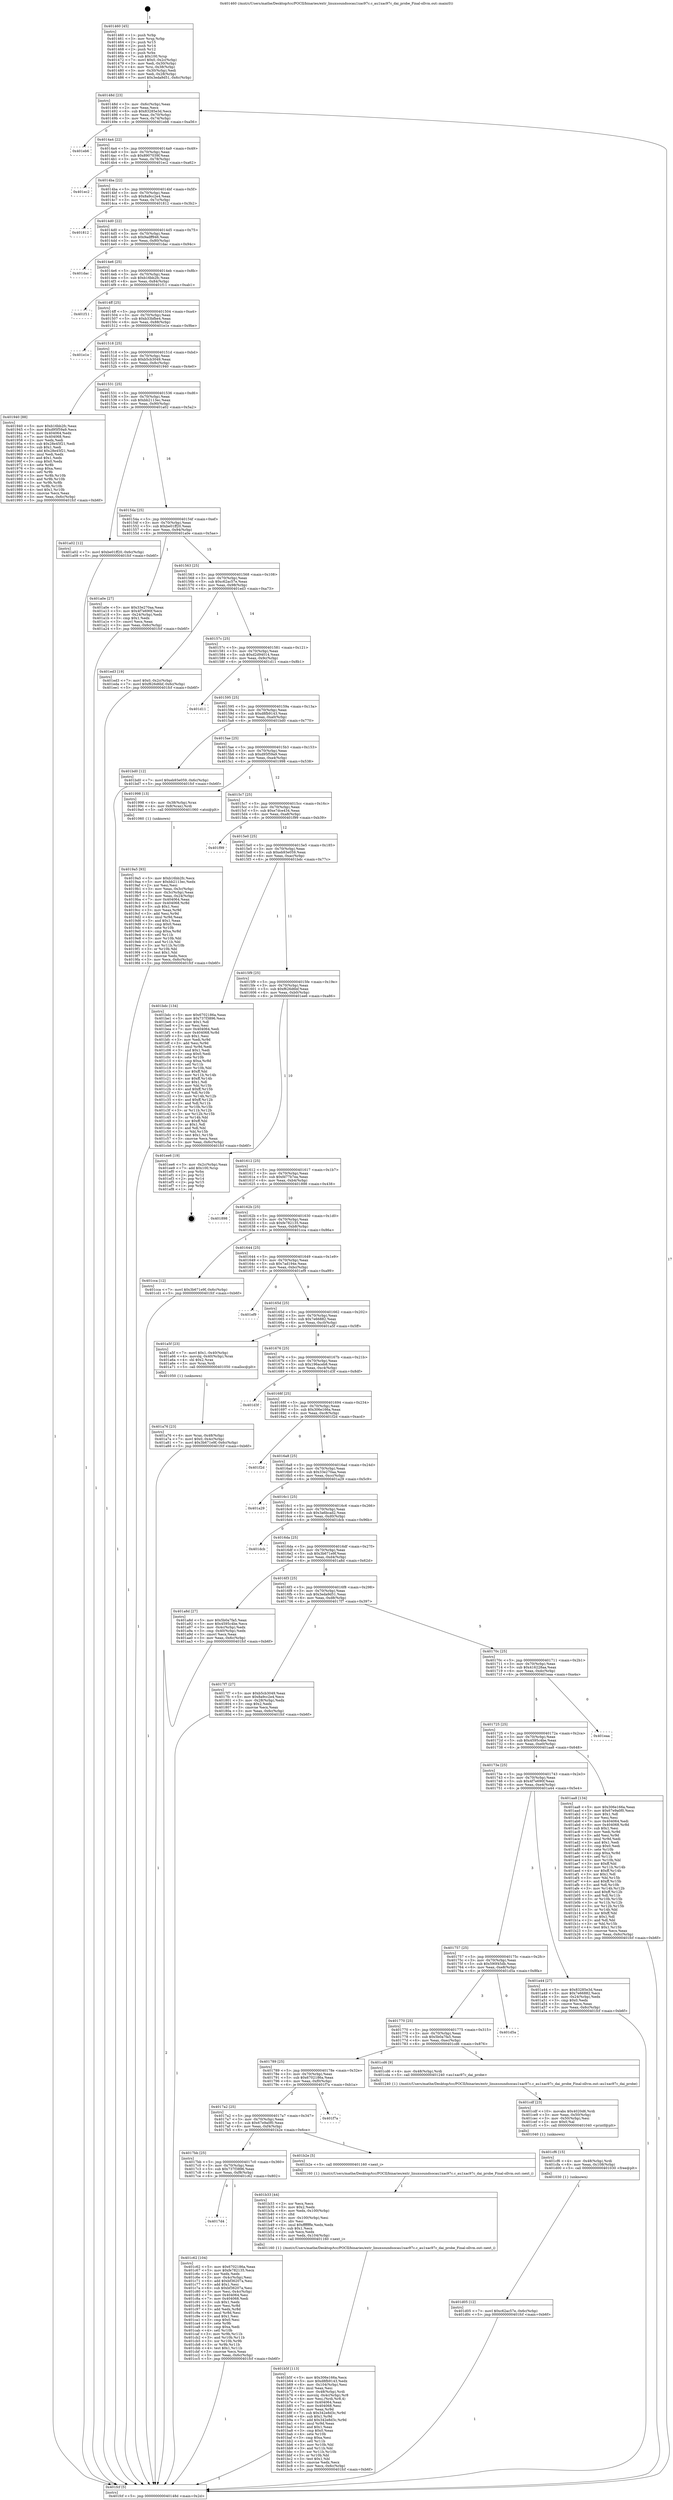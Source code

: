 digraph "0x401460" {
  label = "0x401460 (/mnt/c/Users/mathe/Desktop/tcc/POCII/binaries/extr_linuxsoundsocau1xac97c.c_au1xac97c_dai_probe_Final-ollvm.out::main(0))"
  labelloc = "t"
  node[shape=record]

  Entry [label="",width=0.3,height=0.3,shape=circle,fillcolor=black,style=filled]
  "0x40148d" [label="{
     0x40148d [23]\l
     | [instrs]\l
     &nbsp;&nbsp;0x40148d \<+3\>: mov -0x6c(%rbp),%eax\l
     &nbsp;&nbsp;0x401490 \<+2\>: mov %eax,%ecx\l
     &nbsp;&nbsp;0x401492 \<+6\>: sub $0x83285e3d,%ecx\l
     &nbsp;&nbsp;0x401498 \<+3\>: mov %eax,-0x70(%rbp)\l
     &nbsp;&nbsp;0x40149b \<+3\>: mov %ecx,-0x74(%rbp)\l
     &nbsp;&nbsp;0x40149e \<+6\>: je 0000000000401eb6 \<main+0xa56\>\l
  }"]
  "0x401eb6" [label="{
     0x401eb6\l
  }", style=dashed]
  "0x4014a4" [label="{
     0x4014a4 [22]\l
     | [instrs]\l
     &nbsp;&nbsp;0x4014a4 \<+5\>: jmp 00000000004014a9 \<main+0x49\>\l
     &nbsp;&nbsp;0x4014a9 \<+3\>: mov -0x70(%rbp),%eax\l
     &nbsp;&nbsp;0x4014ac \<+5\>: sub $0x8907039f,%eax\l
     &nbsp;&nbsp;0x4014b1 \<+3\>: mov %eax,-0x78(%rbp)\l
     &nbsp;&nbsp;0x4014b4 \<+6\>: je 0000000000401ec2 \<main+0xa62\>\l
  }"]
  Exit [label="",width=0.3,height=0.3,shape=circle,fillcolor=black,style=filled,peripheries=2]
  "0x401ec2" [label="{
     0x401ec2\l
  }", style=dashed]
  "0x4014ba" [label="{
     0x4014ba [22]\l
     | [instrs]\l
     &nbsp;&nbsp;0x4014ba \<+5\>: jmp 00000000004014bf \<main+0x5f\>\l
     &nbsp;&nbsp;0x4014bf \<+3\>: mov -0x70(%rbp),%eax\l
     &nbsp;&nbsp;0x4014c2 \<+5\>: sub $0x8a9cc2e4,%eax\l
     &nbsp;&nbsp;0x4014c7 \<+3\>: mov %eax,-0x7c(%rbp)\l
     &nbsp;&nbsp;0x4014ca \<+6\>: je 0000000000401812 \<main+0x3b2\>\l
  }"]
  "0x401d05" [label="{
     0x401d05 [12]\l
     | [instrs]\l
     &nbsp;&nbsp;0x401d05 \<+7\>: movl $0xc62ac57e,-0x6c(%rbp)\l
     &nbsp;&nbsp;0x401d0c \<+5\>: jmp 0000000000401fcf \<main+0xb6f\>\l
  }"]
  "0x401812" [label="{
     0x401812\l
  }", style=dashed]
  "0x4014d0" [label="{
     0x4014d0 [22]\l
     | [instrs]\l
     &nbsp;&nbsp;0x4014d0 \<+5\>: jmp 00000000004014d5 \<main+0x75\>\l
     &nbsp;&nbsp;0x4014d5 \<+3\>: mov -0x70(%rbp),%eax\l
     &nbsp;&nbsp;0x4014d8 \<+5\>: sub $0x9adff946,%eax\l
     &nbsp;&nbsp;0x4014dd \<+3\>: mov %eax,-0x80(%rbp)\l
     &nbsp;&nbsp;0x4014e0 \<+6\>: je 0000000000401dac \<main+0x94c\>\l
  }"]
  "0x401cf6" [label="{
     0x401cf6 [15]\l
     | [instrs]\l
     &nbsp;&nbsp;0x401cf6 \<+4\>: mov -0x48(%rbp),%rdi\l
     &nbsp;&nbsp;0x401cfa \<+6\>: mov %eax,-0x108(%rbp)\l
     &nbsp;&nbsp;0x401d00 \<+5\>: call 0000000000401030 \<free@plt\>\l
     | [calls]\l
     &nbsp;&nbsp;0x401030 \{1\} (unknown)\l
  }"]
  "0x401dac" [label="{
     0x401dac\l
  }", style=dashed]
  "0x4014e6" [label="{
     0x4014e6 [25]\l
     | [instrs]\l
     &nbsp;&nbsp;0x4014e6 \<+5\>: jmp 00000000004014eb \<main+0x8b\>\l
     &nbsp;&nbsp;0x4014eb \<+3\>: mov -0x70(%rbp),%eax\l
     &nbsp;&nbsp;0x4014ee \<+5\>: sub $0xb16bb2fc,%eax\l
     &nbsp;&nbsp;0x4014f3 \<+6\>: mov %eax,-0x84(%rbp)\l
     &nbsp;&nbsp;0x4014f9 \<+6\>: je 0000000000401f11 \<main+0xab1\>\l
  }"]
  "0x401cdf" [label="{
     0x401cdf [23]\l
     | [instrs]\l
     &nbsp;&nbsp;0x401cdf \<+10\>: movabs $0x4020d6,%rdi\l
     &nbsp;&nbsp;0x401ce9 \<+3\>: mov %eax,-0x50(%rbp)\l
     &nbsp;&nbsp;0x401cec \<+3\>: mov -0x50(%rbp),%esi\l
     &nbsp;&nbsp;0x401cef \<+2\>: mov $0x0,%al\l
     &nbsp;&nbsp;0x401cf1 \<+5\>: call 0000000000401040 \<printf@plt\>\l
     | [calls]\l
     &nbsp;&nbsp;0x401040 \{1\} (unknown)\l
  }"]
  "0x401f11" [label="{
     0x401f11\l
  }", style=dashed]
  "0x4014ff" [label="{
     0x4014ff [25]\l
     | [instrs]\l
     &nbsp;&nbsp;0x4014ff \<+5\>: jmp 0000000000401504 \<main+0xa4\>\l
     &nbsp;&nbsp;0x401504 \<+3\>: mov -0x70(%rbp),%eax\l
     &nbsp;&nbsp;0x401507 \<+5\>: sub $0xb33bfbe4,%eax\l
     &nbsp;&nbsp;0x40150c \<+6\>: mov %eax,-0x88(%rbp)\l
     &nbsp;&nbsp;0x401512 \<+6\>: je 0000000000401e1e \<main+0x9be\>\l
  }"]
  "0x4017d4" [label="{
     0x4017d4\l
  }", style=dashed]
  "0x401e1e" [label="{
     0x401e1e\l
  }", style=dashed]
  "0x401518" [label="{
     0x401518 [25]\l
     | [instrs]\l
     &nbsp;&nbsp;0x401518 \<+5\>: jmp 000000000040151d \<main+0xbd\>\l
     &nbsp;&nbsp;0x40151d \<+3\>: mov -0x70(%rbp),%eax\l
     &nbsp;&nbsp;0x401520 \<+5\>: sub $0xb5cb3049,%eax\l
     &nbsp;&nbsp;0x401525 \<+6\>: mov %eax,-0x8c(%rbp)\l
     &nbsp;&nbsp;0x40152b \<+6\>: je 0000000000401940 \<main+0x4e0\>\l
  }"]
  "0x401c62" [label="{
     0x401c62 [104]\l
     | [instrs]\l
     &nbsp;&nbsp;0x401c62 \<+5\>: mov $0x6702186a,%eax\l
     &nbsp;&nbsp;0x401c67 \<+5\>: mov $0xfe782135,%ecx\l
     &nbsp;&nbsp;0x401c6c \<+2\>: xor %edx,%edx\l
     &nbsp;&nbsp;0x401c6e \<+3\>: mov -0x4c(%rbp),%esi\l
     &nbsp;&nbsp;0x401c71 \<+6\>: add $0xbf36207a,%esi\l
     &nbsp;&nbsp;0x401c77 \<+3\>: add $0x1,%esi\l
     &nbsp;&nbsp;0x401c7a \<+6\>: sub $0xbf36207a,%esi\l
     &nbsp;&nbsp;0x401c80 \<+3\>: mov %esi,-0x4c(%rbp)\l
     &nbsp;&nbsp;0x401c83 \<+7\>: mov 0x404064,%esi\l
     &nbsp;&nbsp;0x401c8a \<+7\>: mov 0x404068,%edi\l
     &nbsp;&nbsp;0x401c91 \<+3\>: sub $0x1,%edx\l
     &nbsp;&nbsp;0x401c94 \<+3\>: mov %esi,%r8d\l
     &nbsp;&nbsp;0x401c97 \<+3\>: add %edx,%r8d\l
     &nbsp;&nbsp;0x401c9a \<+4\>: imul %r8d,%esi\l
     &nbsp;&nbsp;0x401c9e \<+3\>: and $0x1,%esi\l
     &nbsp;&nbsp;0x401ca1 \<+3\>: cmp $0x0,%esi\l
     &nbsp;&nbsp;0x401ca4 \<+4\>: sete %r9b\l
     &nbsp;&nbsp;0x401ca8 \<+3\>: cmp $0xa,%edi\l
     &nbsp;&nbsp;0x401cab \<+4\>: setl %r10b\l
     &nbsp;&nbsp;0x401caf \<+3\>: mov %r9b,%r11b\l
     &nbsp;&nbsp;0x401cb2 \<+3\>: and %r10b,%r11b\l
     &nbsp;&nbsp;0x401cb5 \<+3\>: xor %r10b,%r9b\l
     &nbsp;&nbsp;0x401cb8 \<+3\>: or %r9b,%r11b\l
     &nbsp;&nbsp;0x401cbb \<+4\>: test $0x1,%r11b\l
     &nbsp;&nbsp;0x401cbf \<+3\>: cmovne %ecx,%eax\l
     &nbsp;&nbsp;0x401cc2 \<+3\>: mov %eax,-0x6c(%rbp)\l
     &nbsp;&nbsp;0x401cc5 \<+5\>: jmp 0000000000401fcf \<main+0xb6f\>\l
  }"]
  "0x401940" [label="{
     0x401940 [88]\l
     | [instrs]\l
     &nbsp;&nbsp;0x401940 \<+5\>: mov $0xb16bb2fc,%eax\l
     &nbsp;&nbsp;0x401945 \<+5\>: mov $0xd95f59a9,%ecx\l
     &nbsp;&nbsp;0x40194a \<+7\>: mov 0x404064,%edx\l
     &nbsp;&nbsp;0x401951 \<+7\>: mov 0x404068,%esi\l
     &nbsp;&nbsp;0x401958 \<+2\>: mov %edx,%edi\l
     &nbsp;&nbsp;0x40195a \<+6\>: sub $0x28e45f21,%edi\l
     &nbsp;&nbsp;0x401960 \<+3\>: sub $0x1,%edi\l
     &nbsp;&nbsp;0x401963 \<+6\>: add $0x28e45f21,%edi\l
     &nbsp;&nbsp;0x401969 \<+3\>: imul %edi,%edx\l
     &nbsp;&nbsp;0x40196c \<+3\>: and $0x1,%edx\l
     &nbsp;&nbsp;0x40196f \<+3\>: cmp $0x0,%edx\l
     &nbsp;&nbsp;0x401972 \<+4\>: sete %r8b\l
     &nbsp;&nbsp;0x401976 \<+3\>: cmp $0xa,%esi\l
     &nbsp;&nbsp;0x401979 \<+4\>: setl %r9b\l
     &nbsp;&nbsp;0x40197d \<+3\>: mov %r8b,%r10b\l
     &nbsp;&nbsp;0x401980 \<+3\>: and %r9b,%r10b\l
     &nbsp;&nbsp;0x401983 \<+3\>: xor %r9b,%r8b\l
     &nbsp;&nbsp;0x401986 \<+3\>: or %r8b,%r10b\l
     &nbsp;&nbsp;0x401989 \<+4\>: test $0x1,%r10b\l
     &nbsp;&nbsp;0x40198d \<+3\>: cmovne %ecx,%eax\l
     &nbsp;&nbsp;0x401990 \<+3\>: mov %eax,-0x6c(%rbp)\l
     &nbsp;&nbsp;0x401993 \<+5\>: jmp 0000000000401fcf \<main+0xb6f\>\l
  }"]
  "0x401531" [label="{
     0x401531 [25]\l
     | [instrs]\l
     &nbsp;&nbsp;0x401531 \<+5\>: jmp 0000000000401536 \<main+0xd6\>\l
     &nbsp;&nbsp;0x401536 \<+3\>: mov -0x70(%rbp),%eax\l
     &nbsp;&nbsp;0x401539 \<+5\>: sub $0xbb2113ec,%eax\l
     &nbsp;&nbsp;0x40153e \<+6\>: mov %eax,-0x90(%rbp)\l
     &nbsp;&nbsp;0x401544 \<+6\>: je 0000000000401a02 \<main+0x5a2\>\l
  }"]
  "0x401b5f" [label="{
     0x401b5f [113]\l
     | [instrs]\l
     &nbsp;&nbsp;0x401b5f \<+5\>: mov $0x306e166a,%ecx\l
     &nbsp;&nbsp;0x401b64 \<+5\>: mov $0xd8fb9143,%edx\l
     &nbsp;&nbsp;0x401b69 \<+6\>: mov -0x104(%rbp),%esi\l
     &nbsp;&nbsp;0x401b6f \<+3\>: imul %eax,%esi\l
     &nbsp;&nbsp;0x401b72 \<+4\>: mov -0x48(%rbp),%rdi\l
     &nbsp;&nbsp;0x401b76 \<+4\>: movslq -0x4c(%rbp),%r8\l
     &nbsp;&nbsp;0x401b7a \<+4\>: mov %esi,(%rdi,%r8,4)\l
     &nbsp;&nbsp;0x401b7e \<+7\>: mov 0x404064,%eax\l
     &nbsp;&nbsp;0x401b85 \<+7\>: mov 0x404068,%esi\l
     &nbsp;&nbsp;0x401b8c \<+3\>: mov %eax,%r9d\l
     &nbsp;&nbsp;0x401b8f \<+7\>: sub $0x342e8d3c,%r9d\l
     &nbsp;&nbsp;0x401b96 \<+4\>: sub $0x1,%r9d\l
     &nbsp;&nbsp;0x401b9a \<+7\>: add $0x342e8d3c,%r9d\l
     &nbsp;&nbsp;0x401ba1 \<+4\>: imul %r9d,%eax\l
     &nbsp;&nbsp;0x401ba5 \<+3\>: and $0x1,%eax\l
     &nbsp;&nbsp;0x401ba8 \<+3\>: cmp $0x0,%eax\l
     &nbsp;&nbsp;0x401bab \<+4\>: sete %r10b\l
     &nbsp;&nbsp;0x401baf \<+3\>: cmp $0xa,%esi\l
     &nbsp;&nbsp;0x401bb2 \<+4\>: setl %r11b\l
     &nbsp;&nbsp;0x401bb6 \<+3\>: mov %r10b,%bl\l
     &nbsp;&nbsp;0x401bb9 \<+3\>: and %r11b,%bl\l
     &nbsp;&nbsp;0x401bbc \<+3\>: xor %r11b,%r10b\l
     &nbsp;&nbsp;0x401bbf \<+3\>: or %r10b,%bl\l
     &nbsp;&nbsp;0x401bc2 \<+3\>: test $0x1,%bl\l
     &nbsp;&nbsp;0x401bc5 \<+3\>: cmovne %edx,%ecx\l
     &nbsp;&nbsp;0x401bc8 \<+3\>: mov %ecx,-0x6c(%rbp)\l
     &nbsp;&nbsp;0x401bcb \<+5\>: jmp 0000000000401fcf \<main+0xb6f\>\l
  }"]
  "0x401a02" [label="{
     0x401a02 [12]\l
     | [instrs]\l
     &nbsp;&nbsp;0x401a02 \<+7\>: movl $0xbe01ff20,-0x6c(%rbp)\l
     &nbsp;&nbsp;0x401a09 \<+5\>: jmp 0000000000401fcf \<main+0xb6f\>\l
  }"]
  "0x40154a" [label="{
     0x40154a [25]\l
     | [instrs]\l
     &nbsp;&nbsp;0x40154a \<+5\>: jmp 000000000040154f \<main+0xef\>\l
     &nbsp;&nbsp;0x40154f \<+3\>: mov -0x70(%rbp),%eax\l
     &nbsp;&nbsp;0x401552 \<+5\>: sub $0xbe01ff20,%eax\l
     &nbsp;&nbsp;0x401557 \<+6\>: mov %eax,-0x94(%rbp)\l
     &nbsp;&nbsp;0x40155d \<+6\>: je 0000000000401a0e \<main+0x5ae\>\l
  }"]
  "0x401b33" [label="{
     0x401b33 [44]\l
     | [instrs]\l
     &nbsp;&nbsp;0x401b33 \<+2\>: xor %ecx,%ecx\l
     &nbsp;&nbsp;0x401b35 \<+5\>: mov $0x2,%edx\l
     &nbsp;&nbsp;0x401b3a \<+6\>: mov %edx,-0x100(%rbp)\l
     &nbsp;&nbsp;0x401b40 \<+1\>: cltd\l
     &nbsp;&nbsp;0x401b41 \<+6\>: mov -0x100(%rbp),%esi\l
     &nbsp;&nbsp;0x401b47 \<+2\>: idiv %esi\l
     &nbsp;&nbsp;0x401b49 \<+6\>: imul $0xfffffffe,%edx,%edx\l
     &nbsp;&nbsp;0x401b4f \<+3\>: sub $0x1,%ecx\l
     &nbsp;&nbsp;0x401b52 \<+2\>: sub %ecx,%edx\l
     &nbsp;&nbsp;0x401b54 \<+6\>: mov %edx,-0x104(%rbp)\l
     &nbsp;&nbsp;0x401b5a \<+5\>: call 0000000000401160 \<next_i\>\l
     | [calls]\l
     &nbsp;&nbsp;0x401160 \{1\} (/mnt/c/Users/mathe/Desktop/tcc/POCII/binaries/extr_linuxsoundsocau1xac97c.c_au1xac97c_dai_probe_Final-ollvm.out::next_i)\l
  }"]
  "0x401a0e" [label="{
     0x401a0e [27]\l
     | [instrs]\l
     &nbsp;&nbsp;0x401a0e \<+5\>: mov $0x33e270aa,%eax\l
     &nbsp;&nbsp;0x401a13 \<+5\>: mov $0x4f7e690f,%ecx\l
     &nbsp;&nbsp;0x401a18 \<+3\>: mov -0x24(%rbp),%edx\l
     &nbsp;&nbsp;0x401a1b \<+3\>: cmp $0x1,%edx\l
     &nbsp;&nbsp;0x401a1e \<+3\>: cmovl %ecx,%eax\l
     &nbsp;&nbsp;0x401a21 \<+3\>: mov %eax,-0x6c(%rbp)\l
     &nbsp;&nbsp;0x401a24 \<+5\>: jmp 0000000000401fcf \<main+0xb6f\>\l
  }"]
  "0x401563" [label="{
     0x401563 [25]\l
     | [instrs]\l
     &nbsp;&nbsp;0x401563 \<+5\>: jmp 0000000000401568 \<main+0x108\>\l
     &nbsp;&nbsp;0x401568 \<+3\>: mov -0x70(%rbp),%eax\l
     &nbsp;&nbsp;0x40156b \<+5\>: sub $0xc62ac57e,%eax\l
     &nbsp;&nbsp;0x401570 \<+6\>: mov %eax,-0x98(%rbp)\l
     &nbsp;&nbsp;0x401576 \<+6\>: je 0000000000401ed3 \<main+0xa73\>\l
  }"]
  "0x4017bb" [label="{
     0x4017bb [25]\l
     | [instrs]\l
     &nbsp;&nbsp;0x4017bb \<+5\>: jmp 00000000004017c0 \<main+0x360\>\l
     &nbsp;&nbsp;0x4017c0 \<+3\>: mov -0x70(%rbp),%eax\l
     &nbsp;&nbsp;0x4017c3 \<+5\>: sub $0x737f3896,%eax\l
     &nbsp;&nbsp;0x4017c8 \<+6\>: mov %eax,-0xf8(%rbp)\l
     &nbsp;&nbsp;0x4017ce \<+6\>: je 0000000000401c62 \<main+0x802\>\l
  }"]
  "0x401ed3" [label="{
     0x401ed3 [19]\l
     | [instrs]\l
     &nbsp;&nbsp;0x401ed3 \<+7\>: movl $0x0,-0x2c(%rbp)\l
     &nbsp;&nbsp;0x401eda \<+7\>: movl $0xf626d6bf,-0x6c(%rbp)\l
     &nbsp;&nbsp;0x401ee1 \<+5\>: jmp 0000000000401fcf \<main+0xb6f\>\l
  }"]
  "0x40157c" [label="{
     0x40157c [25]\l
     | [instrs]\l
     &nbsp;&nbsp;0x40157c \<+5\>: jmp 0000000000401581 \<main+0x121\>\l
     &nbsp;&nbsp;0x401581 \<+3\>: mov -0x70(%rbp),%eax\l
     &nbsp;&nbsp;0x401584 \<+5\>: sub $0xd2d94014,%eax\l
     &nbsp;&nbsp;0x401589 \<+6\>: mov %eax,-0x9c(%rbp)\l
     &nbsp;&nbsp;0x40158f \<+6\>: je 0000000000401d11 \<main+0x8b1\>\l
  }"]
  "0x401b2e" [label="{
     0x401b2e [5]\l
     | [instrs]\l
     &nbsp;&nbsp;0x401b2e \<+5\>: call 0000000000401160 \<next_i\>\l
     | [calls]\l
     &nbsp;&nbsp;0x401160 \{1\} (/mnt/c/Users/mathe/Desktop/tcc/POCII/binaries/extr_linuxsoundsocau1xac97c.c_au1xac97c_dai_probe_Final-ollvm.out::next_i)\l
  }"]
  "0x401d11" [label="{
     0x401d11\l
  }", style=dashed]
  "0x401595" [label="{
     0x401595 [25]\l
     | [instrs]\l
     &nbsp;&nbsp;0x401595 \<+5\>: jmp 000000000040159a \<main+0x13a\>\l
     &nbsp;&nbsp;0x40159a \<+3\>: mov -0x70(%rbp),%eax\l
     &nbsp;&nbsp;0x40159d \<+5\>: sub $0xd8fb9143,%eax\l
     &nbsp;&nbsp;0x4015a2 \<+6\>: mov %eax,-0xa0(%rbp)\l
     &nbsp;&nbsp;0x4015a8 \<+6\>: je 0000000000401bd0 \<main+0x770\>\l
  }"]
  "0x4017a2" [label="{
     0x4017a2 [25]\l
     | [instrs]\l
     &nbsp;&nbsp;0x4017a2 \<+5\>: jmp 00000000004017a7 \<main+0x347\>\l
     &nbsp;&nbsp;0x4017a7 \<+3\>: mov -0x70(%rbp),%eax\l
     &nbsp;&nbsp;0x4017aa \<+5\>: sub $0x67e9a0f0,%eax\l
     &nbsp;&nbsp;0x4017af \<+6\>: mov %eax,-0xf4(%rbp)\l
     &nbsp;&nbsp;0x4017b5 \<+6\>: je 0000000000401b2e \<main+0x6ce\>\l
  }"]
  "0x401bd0" [label="{
     0x401bd0 [12]\l
     | [instrs]\l
     &nbsp;&nbsp;0x401bd0 \<+7\>: movl $0xeb93e059,-0x6c(%rbp)\l
     &nbsp;&nbsp;0x401bd7 \<+5\>: jmp 0000000000401fcf \<main+0xb6f\>\l
  }"]
  "0x4015ae" [label="{
     0x4015ae [25]\l
     | [instrs]\l
     &nbsp;&nbsp;0x4015ae \<+5\>: jmp 00000000004015b3 \<main+0x153\>\l
     &nbsp;&nbsp;0x4015b3 \<+3\>: mov -0x70(%rbp),%eax\l
     &nbsp;&nbsp;0x4015b6 \<+5\>: sub $0xd95f59a9,%eax\l
     &nbsp;&nbsp;0x4015bb \<+6\>: mov %eax,-0xa4(%rbp)\l
     &nbsp;&nbsp;0x4015c1 \<+6\>: je 0000000000401998 \<main+0x538\>\l
  }"]
  "0x401f7a" [label="{
     0x401f7a\l
  }", style=dashed]
  "0x401998" [label="{
     0x401998 [13]\l
     | [instrs]\l
     &nbsp;&nbsp;0x401998 \<+4\>: mov -0x38(%rbp),%rax\l
     &nbsp;&nbsp;0x40199c \<+4\>: mov 0x8(%rax),%rdi\l
     &nbsp;&nbsp;0x4019a0 \<+5\>: call 0000000000401060 \<atoi@plt\>\l
     | [calls]\l
     &nbsp;&nbsp;0x401060 \{1\} (unknown)\l
  }"]
  "0x4015c7" [label="{
     0x4015c7 [25]\l
     | [instrs]\l
     &nbsp;&nbsp;0x4015c7 \<+5\>: jmp 00000000004015cc \<main+0x16c\>\l
     &nbsp;&nbsp;0x4015cc \<+3\>: mov -0x70(%rbp),%eax\l
     &nbsp;&nbsp;0x4015cf \<+5\>: sub $0xe7dce434,%eax\l
     &nbsp;&nbsp;0x4015d4 \<+6\>: mov %eax,-0xa8(%rbp)\l
     &nbsp;&nbsp;0x4015da \<+6\>: je 0000000000401f99 \<main+0xb39\>\l
  }"]
  "0x401789" [label="{
     0x401789 [25]\l
     | [instrs]\l
     &nbsp;&nbsp;0x401789 \<+5\>: jmp 000000000040178e \<main+0x32e\>\l
     &nbsp;&nbsp;0x40178e \<+3\>: mov -0x70(%rbp),%eax\l
     &nbsp;&nbsp;0x401791 \<+5\>: sub $0x6702186a,%eax\l
     &nbsp;&nbsp;0x401796 \<+6\>: mov %eax,-0xf0(%rbp)\l
     &nbsp;&nbsp;0x40179c \<+6\>: je 0000000000401f7a \<main+0xb1a\>\l
  }"]
  "0x401f99" [label="{
     0x401f99\l
  }", style=dashed]
  "0x4015e0" [label="{
     0x4015e0 [25]\l
     | [instrs]\l
     &nbsp;&nbsp;0x4015e0 \<+5\>: jmp 00000000004015e5 \<main+0x185\>\l
     &nbsp;&nbsp;0x4015e5 \<+3\>: mov -0x70(%rbp),%eax\l
     &nbsp;&nbsp;0x4015e8 \<+5\>: sub $0xeb93e059,%eax\l
     &nbsp;&nbsp;0x4015ed \<+6\>: mov %eax,-0xac(%rbp)\l
     &nbsp;&nbsp;0x4015f3 \<+6\>: je 0000000000401bdc \<main+0x77c\>\l
  }"]
  "0x401cd6" [label="{
     0x401cd6 [9]\l
     | [instrs]\l
     &nbsp;&nbsp;0x401cd6 \<+4\>: mov -0x48(%rbp),%rdi\l
     &nbsp;&nbsp;0x401cda \<+5\>: call 0000000000401240 \<au1xac97c_dai_probe\>\l
     | [calls]\l
     &nbsp;&nbsp;0x401240 \{1\} (/mnt/c/Users/mathe/Desktop/tcc/POCII/binaries/extr_linuxsoundsocau1xac97c.c_au1xac97c_dai_probe_Final-ollvm.out::au1xac97c_dai_probe)\l
  }"]
  "0x401bdc" [label="{
     0x401bdc [134]\l
     | [instrs]\l
     &nbsp;&nbsp;0x401bdc \<+5\>: mov $0x6702186a,%eax\l
     &nbsp;&nbsp;0x401be1 \<+5\>: mov $0x737f3896,%ecx\l
     &nbsp;&nbsp;0x401be6 \<+2\>: mov $0x1,%dl\l
     &nbsp;&nbsp;0x401be8 \<+2\>: xor %esi,%esi\l
     &nbsp;&nbsp;0x401bea \<+7\>: mov 0x404064,%edi\l
     &nbsp;&nbsp;0x401bf1 \<+8\>: mov 0x404068,%r8d\l
     &nbsp;&nbsp;0x401bf9 \<+3\>: sub $0x1,%esi\l
     &nbsp;&nbsp;0x401bfc \<+3\>: mov %edi,%r9d\l
     &nbsp;&nbsp;0x401bff \<+3\>: add %esi,%r9d\l
     &nbsp;&nbsp;0x401c02 \<+4\>: imul %r9d,%edi\l
     &nbsp;&nbsp;0x401c06 \<+3\>: and $0x1,%edi\l
     &nbsp;&nbsp;0x401c09 \<+3\>: cmp $0x0,%edi\l
     &nbsp;&nbsp;0x401c0c \<+4\>: sete %r10b\l
     &nbsp;&nbsp;0x401c10 \<+4\>: cmp $0xa,%r8d\l
     &nbsp;&nbsp;0x401c14 \<+4\>: setl %r11b\l
     &nbsp;&nbsp;0x401c18 \<+3\>: mov %r10b,%bl\l
     &nbsp;&nbsp;0x401c1b \<+3\>: xor $0xff,%bl\l
     &nbsp;&nbsp;0x401c1e \<+3\>: mov %r11b,%r14b\l
     &nbsp;&nbsp;0x401c21 \<+4\>: xor $0xff,%r14b\l
     &nbsp;&nbsp;0x401c25 \<+3\>: xor $0x1,%dl\l
     &nbsp;&nbsp;0x401c28 \<+3\>: mov %bl,%r15b\l
     &nbsp;&nbsp;0x401c2b \<+4\>: and $0xff,%r15b\l
     &nbsp;&nbsp;0x401c2f \<+3\>: and %dl,%r10b\l
     &nbsp;&nbsp;0x401c32 \<+3\>: mov %r14b,%r12b\l
     &nbsp;&nbsp;0x401c35 \<+4\>: and $0xff,%r12b\l
     &nbsp;&nbsp;0x401c39 \<+3\>: and %dl,%r11b\l
     &nbsp;&nbsp;0x401c3c \<+3\>: or %r10b,%r15b\l
     &nbsp;&nbsp;0x401c3f \<+3\>: or %r11b,%r12b\l
     &nbsp;&nbsp;0x401c42 \<+3\>: xor %r12b,%r15b\l
     &nbsp;&nbsp;0x401c45 \<+3\>: or %r14b,%bl\l
     &nbsp;&nbsp;0x401c48 \<+3\>: xor $0xff,%bl\l
     &nbsp;&nbsp;0x401c4b \<+3\>: or $0x1,%dl\l
     &nbsp;&nbsp;0x401c4e \<+2\>: and %dl,%bl\l
     &nbsp;&nbsp;0x401c50 \<+3\>: or %bl,%r15b\l
     &nbsp;&nbsp;0x401c53 \<+4\>: test $0x1,%r15b\l
     &nbsp;&nbsp;0x401c57 \<+3\>: cmovne %ecx,%eax\l
     &nbsp;&nbsp;0x401c5a \<+3\>: mov %eax,-0x6c(%rbp)\l
     &nbsp;&nbsp;0x401c5d \<+5\>: jmp 0000000000401fcf \<main+0xb6f\>\l
  }"]
  "0x4015f9" [label="{
     0x4015f9 [25]\l
     | [instrs]\l
     &nbsp;&nbsp;0x4015f9 \<+5\>: jmp 00000000004015fe \<main+0x19e\>\l
     &nbsp;&nbsp;0x4015fe \<+3\>: mov -0x70(%rbp),%eax\l
     &nbsp;&nbsp;0x401601 \<+5\>: sub $0xf626d6bf,%eax\l
     &nbsp;&nbsp;0x401606 \<+6\>: mov %eax,-0xb0(%rbp)\l
     &nbsp;&nbsp;0x40160c \<+6\>: je 0000000000401ee6 \<main+0xa86\>\l
  }"]
  "0x401770" [label="{
     0x401770 [25]\l
     | [instrs]\l
     &nbsp;&nbsp;0x401770 \<+5\>: jmp 0000000000401775 \<main+0x315\>\l
     &nbsp;&nbsp;0x401775 \<+3\>: mov -0x70(%rbp),%eax\l
     &nbsp;&nbsp;0x401778 \<+5\>: sub $0x5b0a7fa5,%eax\l
     &nbsp;&nbsp;0x40177d \<+6\>: mov %eax,-0xec(%rbp)\l
     &nbsp;&nbsp;0x401783 \<+6\>: je 0000000000401cd6 \<main+0x876\>\l
  }"]
  "0x401ee6" [label="{
     0x401ee6 [19]\l
     | [instrs]\l
     &nbsp;&nbsp;0x401ee6 \<+3\>: mov -0x2c(%rbp),%eax\l
     &nbsp;&nbsp;0x401ee9 \<+7\>: add $0x100,%rsp\l
     &nbsp;&nbsp;0x401ef0 \<+1\>: pop %rbx\l
     &nbsp;&nbsp;0x401ef1 \<+2\>: pop %r12\l
     &nbsp;&nbsp;0x401ef3 \<+2\>: pop %r14\l
     &nbsp;&nbsp;0x401ef5 \<+2\>: pop %r15\l
     &nbsp;&nbsp;0x401ef7 \<+1\>: pop %rbp\l
     &nbsp;&nbsp;0x401ef8 \<+1\>: ret\l
  }"]
  "0x401612" [label="{
     0x401612 [25]\l
     | [instrs]\l
     &nbsp;&nbsp;0x401612 \<+5\>: jmp 0000000000401617 \<main+0x1b7\>\l
     &nbsp;&nbsp;0x401617 \<+3\>: mov -0x70(%rbp),%eax\l
     &nbsp;&nbsp;0x40161a \<+5\>: sub $0xfd77b7ea,%eax\l
     &nbsp;&nbsp;0x40161f \<+6\>: mov %eax,-0xb4(%rbp)\l
     &nbsp;&nbsp;0x401625 \<+6\>: je 0000000000401898 \<main+0x438\>\l
  }"]
  "0x401d5a" [label="{
     0x401d5a\l
  }", style=dashed]
  "0x401898" [label="{
     0x401898\l
  }", style=dashed]
  "0x40162b" [label="{
     0x40162b [25]\l
     | [instrs]\l
     &nbsp;&nbsp;0x40162b \<+5\>: jmp 0000000000401630 \<main+0x1d0\>\l
     &nbsp;&nbsp;0x401630 \<+3\>: mov -0x70(%rbp),%eax\l
     &nbsp;&nbsp;0x401633 \<+5\>: sub $0xfe782135,%eax\l
     &nbsp;&nbsp;0x401638 \<+6\>: mov %eax,-0xb8(%rbp)\l
     &nbsp;&nbsp;0x40163e \<+6\>: je 0000000000401cca \<main+0x86a\>\l
  }"]
  "0x401a76" [label="{
     0x401a76 [23]\l
     | [instrs]\l
     &nbsp;&nbsp;0x401a76 \<+4\>: mov %rax,-0x48(%rbp)\l
     &nbsp;&nbsp;0x401a7a \<+7\>: movl $0x0,-0x4c(%rbp)\l
     &nbsp;&nbsp;0x401a81 \<+7\>: movl $0x3b671e9f,-0x6c(%rbp)\l
     &nbsp;&nbsp;0x401a88 \<+5\>: jmp 0000000000401fcf \<main+0xb6f\>\l
  }"]
  "0x401cca" [label="{
     0x401cca [12]\l
     | [instrs]\l
     &nbsp;&nbsp;0x401cca \<+7\>: movl $0x3b671e9f,-0x6c(%rbp)\l
     &nbsp;&nbsp;0x401cd1 \<+5\>: jmp 0000000000401fcf \<main+0xb6f\>\l
  }"]
  "0x401644" [label="{
     0x401644 [25]\l
     | [instrs]\l
     &nbsp;&nbsp;0x401644 \<+5\>: jmp 0000000000401649 \<main+0x1e9\>\l
     &nbsp;&nbsp;0x401649 \<+3\>: mov -0x70(%rbp),%eax\l
     &nbsp;&nbsp;0x40164c \<+5\>: sub $0x7ad194e,%eax\l
     &nbsp;&nbsp;0x401651 \<+6\>: mov %eax,-0xbc(%rbp)\l
     &nbsp;&nbsp;0x401657 \<+6\>: je 0000000000401ef9 \<main+0xa99\>\l
  }"]
  "0x401757" [label="{
     0x401757 [25]\l
     | [instrs]\l
     &nbsp;&nbsp;0x401757 \<+5\>: jmp 000000000040175c \<main+0x2fc\>\l
     &nbsp;&nbsp;0x40175c \<+3\>: mov -0x70(%rbp),%eax\l
     &nbsp;&nbsp;0x40175f \<+5\>: sub $0x590f45db,%eax\l
     &nbsp;&nbsp;0x401764 \<+6\>: mov %eax,-0xe8(%rbp)\l
     &nbsp;&nbsp;0x40176a \<+6\>: je 0000000000401d5a \<main+0x8fa\>\l
  }"]
  "0x401ef9" [label="{
     0x401ef9\l
  }", style=dashed]
  "0x40165d" [label="{
     0x40165d [25]\l
     | [instrs]\l
     &nbsp;&nbsp;0x40165d \<+5\>: jmp 0000000000401662 \<main+0x202\>\l
     &nbsp;&nbsp;0x401662 \<+3\>: mov -0x70(%rbp),%eax\l
     &nbsp;&nbsp;0x401665 \<+5\>: sub $0x7e66882,%eax\l
     &nbsp;&nbsp;0x40166a \<+6\>: mov %eax,-0xc0(%rbp)\l
     &nbsp;&nbsp;0x401670 \<+6\>: je 0000000000401a5f \<main+0x5ff\>\l
  }"]
  "0x401a44" [label="{
     0x401a44 [27]\l
     | [instrs]\l
     &nbsp;&nbsp;0x401a44 \<+5\>: mov $0x83285e3d,%eax\l
     &nbsp;&nbsp;0x401a49 \<+5\>: mov $0x7e66882,%ecx\l
     &nbsp;&nbsp;0x401a4e \<+3\>: mov -0x24(%rbp),%edx\l
     &nbsp;&nbsp;0x401a51 \<+3\>: cmp $0x0,%edx\l
     &nbsp;&nbsp;0x401a54 \<+3\>: cmove %ecx,%eax\l
     &nbsp;&nbsp;0x401a57 \<+3\>: mov %eax,-0x6c(%rbp)\l
     &nbsp;&nbsp;0x401a5a \<+5\>: jmp 0000000000401fcf \<main+0xb6f\>\l
  }"]
  "0x401a5f" [label="{
     0x401a5f [23]\l
     | [instrs]\l
     &nbsp;&nbsp;0x401a5f \<+7\>: movl $0x1,-0x40(%rbp)\l
     &nbsp;&nbsp;0x401a66 \<+4\>: movslq -0x40(%rbp),%rax\l
     &nbsp;&nbsp;0x401a6a \<+4\>: shl $0x2,%rax\l
     &nbsp;&nbsp;0x401a6e \<+3\>: mov %rax,%rdi\l
     &nbsp;&nbsp;0x401a71 \<+5\>: call 0000000000401050 \<malloc@plt\>\l
     | [calls]\l
     &nbsp;&nbsp;0x401050 \{1\} (unknown)\l
  }"]
  "0x401676" [label="{
     0x401676 [25]\l
     | [instrs]\l
     &nbsp;&nbsp;0x401676 \<+5\>: jmp 000000000040167b \<main+0x21b\>\l
     &nbsp;&nbsp;0x40167b \<+3\>: mov -0x70(%rbp),%eax\l
     &nbsp;&nbsp;0x40167e \<+5\>: sub $0x196aceb8,%eax\l
     &nbsp;&nbsp;0x401683 \<+6\>: mov %eax,-0xc4(%rbp)\l
     &nbsp;&nbsp;0x401689 \<+6\>: je 0000000000401d3f \<main+0x8df\>\l
  }"]
  "0x40173e" [label="{
     0x40173e [25]\l
     | [instrs]\l
     &nbsp;&nbsp;0x40173e \<+5\>: jmp 0000000000401743 \<main+0x2e3\>\l
     &nbsp;&nbsp;0x401743 \<+3\>: mov -0x70(%rbp),%eax\l
     &nbsp;&nbsp;0x401746 \<+5\>: sub $0x4f7e690f,%eax\l
     &nbsp;&nbsp;0x40174b \<+6\>: mov %eax,-0xe4(%rbp)\l
     &nbsp;&nbsp;0x401751 \<+6\>: je 0000000000401a44 \<main+0x5e4\>\l
  }"]
  "0x401d3f" [label="{
     0x401d3f\l
  }", style=dashed]
  "0x40168f" [label="{
     0x40168f [25]\l
     | [instrs]\l
     &nbsp;&nbsp;0x40168f \<+5\>: jmp 0000000000401694 \<main+0x234\>\l
     &nbsp;&nbsp;0x401694 \<+3\>: mov -0x70(%rbp),%eax\l
     &nbsp;&nbsp;0x401697 \<+5\>: sub $0x306e166a,%eax\l
     &nbsp;&nbsp;0x40169c \<+6\>: mov %eax,-0xc8(%rbp)\l
     &nbsp;&nbsp;0x4016a2 \<+6\>: je 0000000000401f2d \<main+0xacd\>\l
  }"]
  "0x401aa8" [label="{
     0x401aa8 [134]\l
     | [instrs]\l
     &nbsp;&nbsp;0x401aa8 \<+5\>: mov $0x306e166a,%eax\l
     &nbsp;&nbsp;0x401aad \<+5\>: mov $0x67e9a0f0,%ecx\l
     &nbsp;&nbsp;0x401ab2 \<+2\>: mov $0x1,%dl\l
     &nbsp;&nbsp;0x401ab4 \<+2\>: xor %esi,%esi\l
     &nbsp;&nbsp;0x401ab6 \<+7\>: mov 0x404064,%edi\l
     &nbsp;&nbsp;0x401abd \<+8\>: mov 0x404068,%r8d\l
     &nbsp;&nbsp;0x401ac5 \<+3\>: sub $0x1,%esi\l
     &nbsp;&nbsp;0x401ac8 \<+3\>: mov %edi,%r9d\l
     &nbsp;&nbsp;0x401acb \<+3\>: add %esi,%r9d\l
     &nbsp;&nbsp;0x401ace \<+4\>: imul %r9d,%edi\l
     &nbsp;&nbsp;0x401ad2 \<+3\>: and $0x1,%edi\l
     &nbsp;&nbsp;0x401ad5 \<+3\>: cmp $0x0,%edi\l
     &nbsp;&nbsp;0x401ad8 \<+4\>: sete %r10b\l
     &nbsp;&nbsp;0x401adc \<+4\>: cmp $0xa,%r8d\l
     &nbsp;&nbsp;0x401ae0 \<+4\>: setl %r11b\l
     &nbsp;&nbsp;0x401ae4 \<+3\>: mov %r10b,%bl\l
     &nbsp;&nbsp;0x401ae7 \<+3\>: xor $0xff,%bl\l
     &nbsp;&nbsp;0x401aea \<+3\>: mov %r11b,%r14b\l
     &nbsp;&nbsp;0x401aed \<+4\>: xor $0xff,%r14b\l
     &nbsp;&nbsp;0x401af1 \<+3\>: xor $0x1,%dl\l
     &nbsp;&nbsp;0x401af4 \<+3\>: mov %bl,%r15b\l
     &nbsp;&nbsp;0x401af7 \<+4\>: and $0xff,%r15b\l
     &nbsp;&nbsp;0x401afb \<+3\>: and %dl,%r10b\l
     &nbsp;&nbsp;0x401afe \<+3\>: mov %r14b,%r12b\l
     &nbsp;&nbsp;0x401b01 \<+4\>: and $0xff,%r12b\l
     &nbsp;&nbsp;0x401b05 \<+3\>: and %dl,%r11b\l
     &nbsp;&nbsp;0x401b08 \<+3\>: or %r10b,%r15b\l
     &nbsp;&nbsp;0x401b0b \<+3\>: or %r11b,%r12b\l
     &nbsp;&nbsp;0x401b0e \<+3\>: xor %r12b,%r15b\l
     &nbsp;&nbsp;0x401b11 \<+3\>: or %r14b,%bl\l
     &nbsp;&nbsp;0x401b14 \<+3\>: xor $0xff,%bl\l
     &nbsp;&nbsp;0x401b17 \<+3\>: or $0x1,%dl\l
     &nbsp;&nbsp;0x401b1a \<+2\>: and %dl,%bl\l
     &nbsp;&nbsp;0x401b1c \<+3\>: or %bl,%r15b\l
     &nbsp;&nbsp;0x401b1f \<+4\>: test $0x1,%r15b\l
     &nbsp;&nbsp;0x401b23 \<+3\>: cmovne %ecx,%eax\l
     &nbsp;&nbsp;0x401b26 \<+3\>: mov %eax,-0x6c(%rbp)\l
     &nbsp;&nbsp;0x401b29 \<+5\>: jmp 0000000000401fcf \<main+0xb6f\>\l
  }"]
  "0x401f2d" [label="{
     0x401f2d\l
  }", style=dashed]
  "0x4016a8" [label="{
     0x4016a8 [25]\l
     | [instrs]\l
     &nbsp;&nbsp;0x4016a8 \<+5\>: jmp 00000000004016ad \<main+0x24d\>\l
     &nbsp;&nbsp;0x4016ad \<+3\>: mov -0x70(%rbp),%eax\l
     &nbsp;&nbsp;0x4016b0 \<+5\>: sub $0x33e270aa,%eax\l
     &nbsp;&nbsp;0x4016b5 \<+6\>: mov %eax,-0xcc(%rbp)\l
     &nbsp;&nbsp;0x4016bb \<+6\>: je 0000000000401a29 \<main+0x5c9\>\l
  }"]
  "0x401725" [label="{
     0x401725 [25]\l
     | [instrs]\l
     &nbsp;&nbsp;0x401725 \<+5\>: jmp 000000000040172a \<main+0x2ca\>\l
     &nbsp;&nbsp;0x40172a \<+3\>: mov -0x70(%rbp),%eax\l
     &nbsp;&nbsp;0x40172d \<+5\>: sub $0x4595c4be,%eax\l
     &nbsp;&nbsp;0x401732 \<+6\>: mov %eax,-0xe0(%rbp)\l
     &nbsp;&nbsp;0x401738 \<+6\>: je 0000000000401aa8 \<main+0x648\>\l
  }"]
  "0x401a29" [label="{
     0x401a29\l
  }", style=dashed]
  "0x4016c1" [label="{
     0x4016c1 [25]\l
     | [instrs]\l
     &nbsp;&nbsp;0x4016c1 \<+5\>: jmp 00000000004016c6 \<main+0x266\>\l
     &nbsp;&nbsp;0x4016c6 \<+3\>: mov -0x70(%rbp),%eax\l
     &nbsp;&nbsp;0x4016c9 \<+5\>: sub $0x3a6bcad2,%eax\l
     &nbsp;&nbsp;0x4016ce \<+6\>: mov %eax,-0xd0(%rbp)\l
     &nbsp;&nbsp;0x4016d4 \<+6\>: je 0000000000401dcb \<main+0x96b\>\l
  }"]
  "0x401eaa" [label="{
     0x401eaa\l
  }", style=dashed]
  "0x401dcb" [label="{
     0x401dcb\l
  }", style=dashed]
  "0x4016da" [label="{
     0x4016da [25]\l
     | [instrs]\l
     &nbsp;&nbsp;0x4016da \<+5\>: jmp 00000000004016df \<main+0x27f\>\l
     &nbsp;&nbsp;0x4016df \<+3\>: mov -0x70(%rbp),%eax\l
     &nbsp;&nbsp;0x4016e2 \<+5\>: sub $0x3b671e9f,%eax\l
     &nbsp;&nbsp;0x4016e7 \<+6\>: mov %eax,-0xd4(%rbp)\l
     &nbsp;&nbsp;0x4016ed \<+6\>: je 0000000000401a8d \<main+0x62d\>\l
  }"]
  "0x4019a5" [label="{
     0x4019a5 [93]\l
     | [instrs]\l
     &nbsp;&nbsp;0x4019a5 \<+5\>: mov $0xb16bb2fc,%ecx\l
     &nbsp;&nbsp;0x4019aa \<+5\>: mov $0xbb2113ec,%edx\l
     &nbsp;&nbsp;0x4019af \<+2\>: xor %esi,%esi\l
     &nbsp;&nbsp;0x4019b1 \<+3\>: mov %eax,-0x3c(%rbp)\l
     &nbsp;&nbsp;0x4019b4 \<+3\>: mov -0x3c(%rbp),%eax\l
     &nbsp;&nbsp;0x4019b7 \<+3\>: mov %eax,-0x24(%rbp)\l
     &nbsp;&nbsp;0x4019ba \<+7\>: mov 0x404064,%eax\l
     &nbsp;&nbsp;0x4019c1 \<+8\>: mov 0x404068,%r8d\l
     &nbsp;&nbsp;0x4019c9 \<+3\>: sub $0x1,%esi\l
     &nbsp;&nbsp;0x4019cc \<+3\>: mov %eax,%r9d\l
     &nbsp;&nbsp;0x4019cf \<+3\>: add %esi,%r9d\l
     &nbsp;&nbsp;0x4019d2 \<+4\>: imul %r9d,%eax\l
     &nbsp;&nbsp;0x4019d6 \<+3\>: and $0x1,%eax\l
     &nbsp;&nbsp;0x4019d9 \<+3\>: cmp $0x0,%eax\l
     &nbsp;&nbsp;0x4019dc \<+4\>: sete %r10b\l
     &nbsp;&nbsp;0x4019e0 \<+4\>: cmp $0xa,%r8d\l
     &nbsp;&nbsp;0x4019e4 \<+4\>: setl %r11b\l
     &nbsp;&nbsp;0x4019e8 \<+3\>: mov %r10b,%bl\l
     &nbsp;&nbsp;0x4019eb \<+3\>: and %r11b,%bl\l
     &nbsp;&nbsp;0x4019ee \<+3\>: xor %r11b,%r10b\l
     &nbsp;&nbsp;0x4019f1 \<+3\>: or %r10b,%bl\l
     &nbsp;&nbsp;0x4019f4 \<+3\>: test $0x1,%bl\l
     &nbsp;&nbsp;0x4019f7 \<+3\>: cmovne %edx,%ecx\l
     &nbsp;&nbsp;0x4019fa \<+3\>: mov %ecx,-0x6c(%rbp)\l
     &nbsp;&nbsp;0x4019fd \<+5\>: jmp 0000000000401fcf \<main+0xb6f\>\l
  }"]
  "0x401a8d" [label="{
     0x401a8d [27]\l
     | [instrs]\l
     &nbsp;&nbsp;0x401a8d \<+5\>: mov $0x5b0a7fa5,%eax\l
     &nbsp;&nbsp;0x401a92 \<+5\>: mov $0x4595c4be,%ecx\l
     &nbsp;&nbsp;0x401a97 \<+3\>: mov -0x4c(%rbp),%edx\l
     &nbsp;&nbsp;0x401a9a \<+3\>: cmp -0x40(%rbp),%edx\l
     &nbsp;&nbsp;0x401a9d \<+3\>: cmovl %ecx,%eax\l
     &nbsp;&nbsp;0x401aa0 \<+3\>: mov %eax,-0x6c(%rbp)\l
     &nbsp;&nbsp;0x401aa3 \<+5\>: jmp 0000000000401fcf \<main+0xb6f\>\l
  }"]
  "0x4016f3" [label="{
     0x4016f3 [25]\l
     | [instrs]\l
     &nbsp;&nbsp;0x4016f3 \<+5\>: jmp 00000000004016f8 \<main+0x298\>\l
     &nbsp;&nbsp;0x4016f8 \<+3\>: mov -0x70(%rbp),%eax\l
     &nbsp;&nbsp;0x4016fb \<+5\>: sub $0x3eda9d51,%eax\l
     &nbsp;&nbsp;0x401700 \<+6\>: mov %eax,-0xd8(%rbp)\l
     &nbsp;&nbsp;0x401706 \<+6\>: je 00000000004017f7 \<main+0x397\>\l
  }"]
  "0x401460" [label="{
     0x401460 [45]\l
     | [instrs]\l
     &nbsp;&nbsp;0x401460 \<+1\>: push %rbp\l
     &nbsp;&nbsp;0x401461 \<+3\>: mov %rsp,%rbp\l
     &nbsp;&nbsp;0x401464 \<+2\>: push %r15\l
     &nbsp;&nbsp;0x401466 \<+2\>: push %r14\l
     &nbsp;&nbsp;0x401468 \<+2\>: push %r12\l
     &nbsp;&nbsp;0x40146a \<+1\>: push %rbx\l
     &nbsp;&nbsp;0x40146b \<+7\>: sub $0x100,%rsp\l
     &nbsp;&nbsp;0x401472 \<+7\>: movl $0x0,-0x2c(%rbp)\l
     &nbsp;&nbsp;0x401479 \<+3\>: mov %edi,-0x30(%rbp)\l
     &nbsp;&nbsp;0x40147c \<+4\>: mov %rsi,-0x38(%rbp)\l
     &nbsp;&nbsp;0x401480 \<+3\>: mov -0x30(%rbp),%edi\l
     &nbsp;&nbsp;0x401483 \<+3\>: mov %edi,-0x28(%rbp)\l
     &nbsp;&nbsp;0x401486 \<+7\>: movl $0x3eda9d51,-0x6c(%rbp)\l
  }"]
  "0x4017f7" [label="{
     0x4017f7 [27]\l
     | [instrs]\l
     &nbsp;&nbsp;0x4017f7 \<+5\>: mov $0xb5cb3049,%eax\l
     &nbsp;&nbsp;0x4017fc \<+5\>: mov $0x8a9cc2e4,%ecx\l
     &nbsp;&nbsp;0x401801 \<+3\>: mov -0x28(%rbp),%edx\l
     &nbsp;&nbsp;0x401804 \<+3\>: cmp $0x2,%edx\l
     &nbsp;&nbsp;0x401807 \<+3\>: cmovne %ecx,%eax\l
     &nbsp;&nbsp;0x40180a \<+3\>: mov %eax,-0x6c(%rbp)\l
     &nbsp;&nbsp;0x40180d \<+5\>: jmp 0000000000401fcf \<main+0xb6f\>\l
  }"]
  "0x40170c" [label="{
     0x40170c [25]\l
     | [instrs]\l
     &nbsp;&nbsp;0x40170c \<+5\>: jmp 0000000000401711 \<main+0x2b1\>\l
     &nbsp;&nbsp;0x401711 \<+3\>: mov -0x70(%rbp),%eax\l
     &nbsp;&nbsp;0x401714 \<+5\>: sub $0x416228aa,%eax\l
     &nbsp;&nbsp;0x401719 \<+6\>: mov %eax,-0xdc(%rbp)\l
     &nbsp;&nbsp;0x40171f \<+6\>: je 0000000000401eaa \<main+0xa4a\>\l
  }"]
  "0x401fcf" [label="{
     0x401fcf [5]\l
     | [instrs]\l
     &nbsp;&nbsp;0x401fcf \<+5\>: jmp 000000000040148d \<main+0x2d\>\l
  }"]
  Entry -> "0x401460" [label=" 1"]
  "0x40148d" -> "0x401eb6" [label=" 0"]
  "0x40148d" -> "0x4014a4" [label=" 18"]
  "0x401ee6" -> Exit [label=" 1"]
  "0x4014a4" -> "0x401ec2" [label=" 0"]
  "0x4014a4" -> "0x4014ba" [label=" 18"]
  "0x401ed3" -> "0x401fcf" [label=" 1"]
  "0x4014ba" -> "0x401812" [label=" 0"]
  "0x4014ba" -> "0x4014d0" [label=" 18"]
  "0x401d05" -> "0x401fcf" [label=" 1"]
  "0x4014d0" -> "0x401dac" [label=" 0"]
  "0x4014d0" -> "0x4014e6" [label=" 18"]
  "0x401cf6" -> "0x401d05" [label=" 1"]
  "0x4014e6" -> "0x401f11" [label=" 0"]
  "0x4014e6" -> "0x4014ff" [label=" 18"]
  "0x401cdf" -> "0x401cf6" [label=" 1"]
  "0x4014ff" -> "0x401e1e" [label=" 0"]
  "0x4014ff" -> "0x401518" [label=" 18"]
  "0x401cd6" -> "0x401cdf" [label=" 1"]
  "0x401518" -> "0x401940" [label=" 1"]
  "0x401518" -> "0x401531" [label=" 17"]
  "0x401cca" -> "0x401fcf" [label=" 1"]
  "0x401531" -> "0x401a02" [label=" 1"]
  "0x401531" -> "0x40154a" [label=" 16"]
  "0x4017bb" -> "0x4017d4" [label=" 0"]
  "0x40154a" -> "0x401a0e" [label=" 1"]
  "0x40154a" -> "0x401563" [label=" 15"]
  "0x4017bb" -> "0x401c62" [label=" 1"]
  "0x401563" -> "0x401ed3" [label=" 1"]
  "0x401563" -> "0x40157c" [label=" 14"]
  "0x401c62" -> "0x401fcf" [label=" 1"]
  "0x40157c" -> "0x401d11" [label=" 0"]
  "0x40157c" -> "0x401595" [label=" 14"]
  "0x401bdc" -> "0x401fcf" [label=" 1"]
  "0x401595" -> "0x401bd0" [label=" 1"]
  "0x401595" -> "0x4015ae" [label=" 13"]
  "0x401b5f" -> "0x401fcf" [label=" 1"]
  "0x4015ae" -> "0x401998" [label=" 1"]
  "0x4015ae" -> "0x4015c7" [label=" 12"]
  "0x401b33" -> "0x401b5f" [label=" 1"]
  "0x4015c7" -> "0x401f99" [label=" 0"]
  "0x4015c7" -> "0x4015e0" [label=" 12"]
  "0x4017a2" -> "0x4017bb" [label=" 1"]
  "0x4015e0" -> "0x401bdc" [label=" 1"]
  "0x4015e0" -> "0x4015f9" [label=" 11"]
  "0x4017a2" -> "0x401b2e" [label=" 1"]
  "0x4015f9" -> "0x401ee6" [label=" 1"]
  "0x4015f9" -> "0x401612" [label=" 10"]
  "0x401789" -> "0x4017a2" [label=" 2"]
  "0x401612" -> "0x401898" [label=" 0"]
  "0x401612" -> "0x40162b" [label=" 10"]
  "0x401789" -> "0x401f7a" [label=" 0"]
  "0x40162b" -> "0x401cca" [label=" 1"]
  "0x40162b" -> "0x401644" [label=" 9"]
  "0x401770" -> "0x401789" [label=" 2"]
  "0x401644" -> "0x401ef9" [label=" 0"]
  "0x401644" -> "0x40165d" [label=" 9"]
  "0x401770" -> "0x401cd6" [label=" 1"]
  "0x40165d" -> "0x401a5f" [label=" 1"]
  "0x40165d" -> "0x401676" [label=" 8"]
  "0x401bd0" -> "0x401fcf" [label=" 1"]
  "0x401676" -> "0x401d3f" [label=" 0"]
  "0x401676" -> "0x40168f" [label=" 8"]
  "0x401757" -> "0x401d5a" [label=" 0"]
  "0x40168f" -> "0x401f2d" [label=" 0"]
  "0x40168f" -> "0x4016a8" [label=" 8"]
  "0x401b2e" -> "0x401b33" [label=" 1"]
  "0x4016a8" -> "0x401a29" [label=" 0"]
  "0x4016a8" -> "0x4016c1" [label=" 8"]
  "0x401a8d" -> "0x401fcf" [label=" 2"]
  "0x4016c1" -> "0x401dcb" [label=" 0"]
  "0x4016c1" -> "0x4016da" [label=" 8"]
  "0x401a76" -> "0x401fcf" [label=" 1"]
  "0x4016da" -> "0x401a8d" [label=" 2"]
  "0x4016da" -> "0x4016f3" [label=" 6"]
  "0x401a44" -> "0x401fcf" [label=" 1"]
  "0x4016f3" -> "0x4017f7" [label=" 1"]
  "0x4016f3" -> "0x40170c" [label=" 5"]
  "0x4017f7" -> "0x401fcf" [label=" 1"]
  "0x401460" -> "0x40148d" [label=" 1"]
  "0x401fcf" -> "0x40148d" [label=" 17"]
  "0x401940" -> "0x401fcf" [label=" 1"]
  "0x401998" -> "0x4019a5" [label=" 1"]
  "0x4019a5" -> "0x401fcf" [label=" 1"]
  "0x401a02" -> "0x401fcf" [label=" 1"]
  "0x401a0e" -> "0x401fcf" [label=" 1"]
  "0x401a5f" -> "0x401a76" [label=" 1"]
  "0x40170c" -> "0x401eaa" [label=" 0"]
  "0x40170c" -> "0x401725" [label=" 5"]
  "0x401aa8" -> "0x401fcf" [label=" 1"]
  "0x401725" -> "0x401aa8" [label=" 1"]
  "0x401725" -> "0x40173e" [label=" 4"]
  "0x401757" -> "0x401770" [label=" 3"]
  "0x40173e" -> "0x401a44" [label=" 1"]
  "0x40173e" -> "0x401757" [label=" 3"]
}
